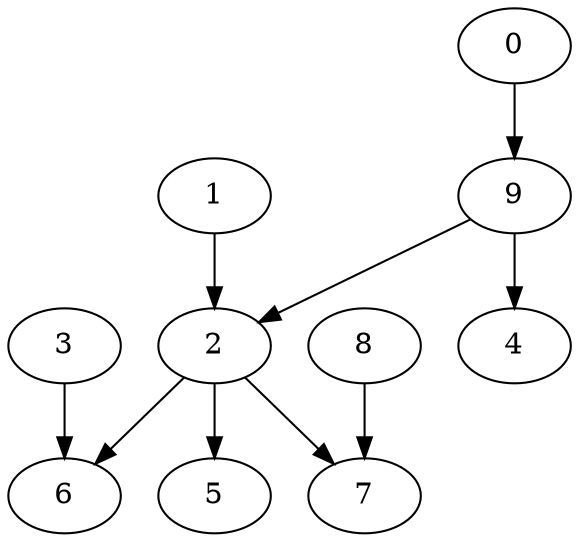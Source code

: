digraph Erdos_Renyi_nodes_10_edges_40_kruskalD {
"5";
"6";
"1";
"2";
"7";
"8";
"4";
"0";
"9";
"3";
"2" -> "6" [weight=1];
"2" -> "7" [weight=2];
"1" -> "2" [weight=3];
"9" -> "2" [weight=8];
"2" -> "5" [weight=9];
"8" -> "7" [weight=9];
"3" -> "6" [weight=12];
"0" -> "9" [weight=15];
"9" -> "4" [weight=16];
}